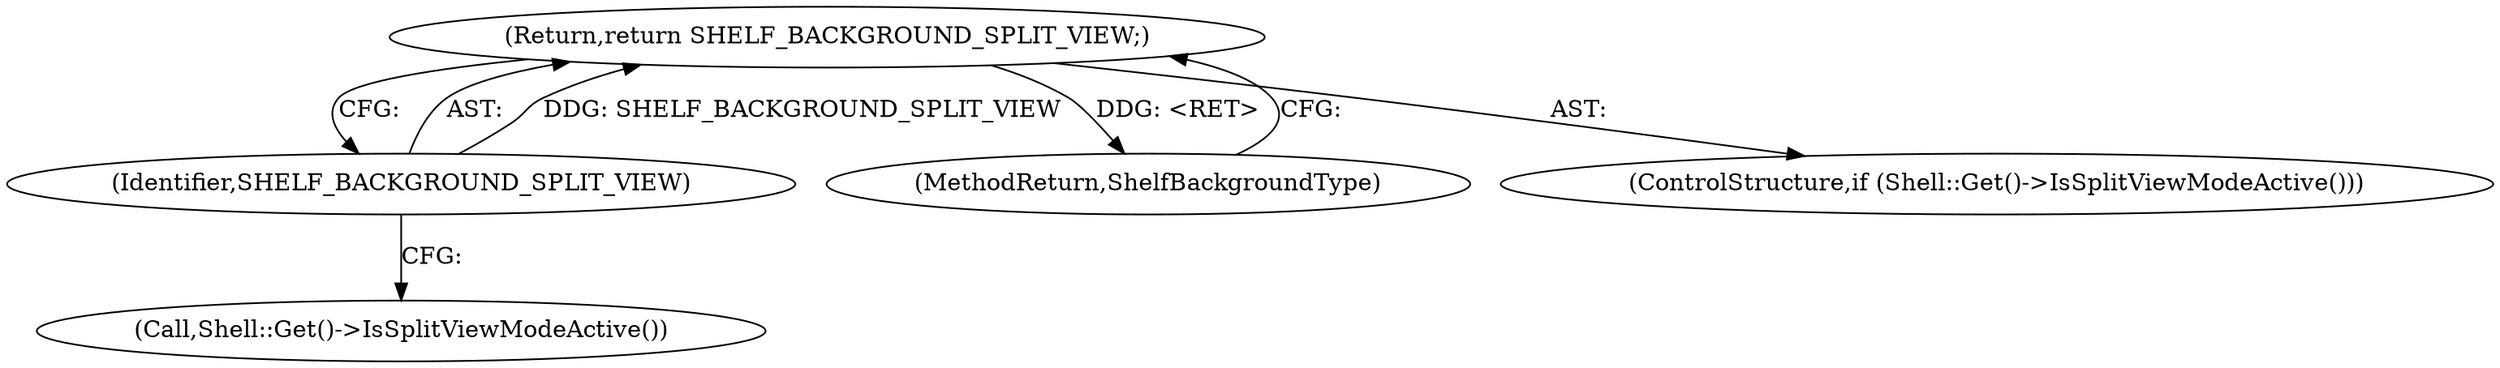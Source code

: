 digraph "1_Chrome_f2f703241635fa96fa630b83afcc9a330cc21b7e_2@del" {
"1000164" [label="(Return,return SHELF_BACKGROUND_SPLIT_VIEW;)"];
"1000165" [label="(Identifier,SHELF_BACKGROUND_SPLIT_VIEW)"];
"1000175" [label="(MethodReturn,ShelfBackgroundType)"];
"1000162" [label="(ControlStructure,if (Shell::Get()->IsSplitViewModeActive()))"];
"1000165" [label="(Identifier,SHELF_BACKGROUND_SPLIT_VIEW)"];
"1000163" [label="(Call,Shell::Get()->IsSplitViewModeActive())"];
"1000164" [label="(Return,return SHELF_BACKGROUND_SPLIT_VIEW;)"];
"1000164" -> "1000162"  [label="AST: "];
"1000164" -> "1000165"  [label="CFG: "];
"1000165" -> "1000164"  [label="AST: "];
"1000175" -> "1000164"  [label="CFG: "];
"1000164" -> "1000175"  [label="DDG: <RET>"];
"1000165" -> "1000164"  [label="DDG: SHELF_BACKGROUND_SPLIT_VIEW"];
"1000165" -> "1000163"  [label="CFG: "];
}
